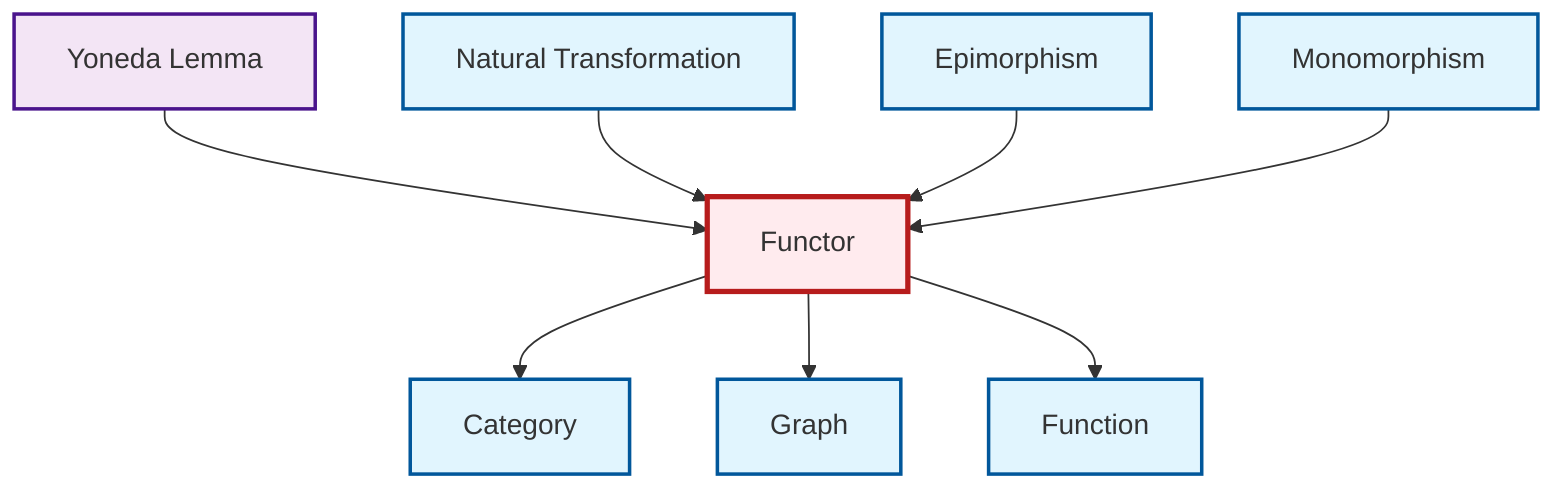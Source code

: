 graph TD
    classDef definition fill:#e1f5fe,stroke:#01579b,stroke-width:2px
    classDef theorem fill:#f3e5f5,stroke:#4a148c,stroke-width:2px
    classDef axiom fill:#fff3e0,stroke:#e65100,stroke-width:2px
    classDef example fill:#e8f5e9,stroke:#1b5e20,stroke-width:2px
    classDef current fill:#ffebee,stroke:#b71c1c,stroke-width:3px
    def-functor["Functor"]:::definition
    def-epimorphism["Epimorphism"]:::definition
    def-natural-transformation["Natural Transformation"]:::definition
    def-graph["Graph"]:::definition
    def-monomorphism["Monomorphism"]:::definition
    def-category["Category"]:::definition
    def-function["Function"]:::definition
    thm-yoneda["Yoneda Lemma"]:::theorem
    def-functor --> def-category
    def-functor --> def-graph
    thm-yoneda --> def-functor
    def-natural-transformation --> def-functor
    def-epimorphism --> def-functor
    def-functor --> def-function
    def-monomorphism --> def-functor
    class def-functor current
